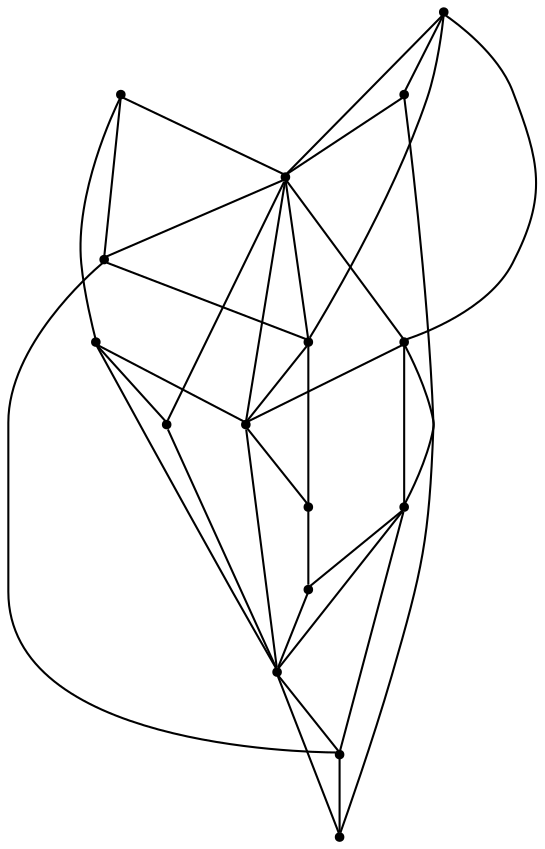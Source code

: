 graph {
  node [shape=point,comment="{\"directed\":false,\"doi\":\"10.4230/LIPIcs.GD.2024.16\",\"figure\":\"3 (3)\"}"]

  v0 [pos="1441.358442354467,596.4981332003144"]
  v1 [pos="1322.0252413564563,468.7645494886515"]
  v2 [pos="1396.609127938249,779.5256885911551"]
  v3 [pos="1231.8458830419597,538.2043039067748"]
  v4 [pos="1265.7493147238154,635.817491136784"]
  v5 [pos="1222.3515383263532,804.311676742408"]
  v6 [pos="1364.0620675562252,554.7077806827639"]
  v7 [pos="1343.7218401062564,673.3368836401947"]
  v8 [pos="1187.7722104435127,674.6928024966206"]
  v9 [pos="1109.7999394442859,736.3791628949698"]
  v10 [pos="1185.7401973259105,386.59635000144283"]
  v11 [pos="1119.969925977663,484.89010346230555"]
  v12 [pos="1107.087196844623,609.7653598688255"]
  v13 [pos="1025.045859642754,519.4611385986441"]
  v14 [pos="1024.370090633376,732.0750138325764"]
  v15 [pos="968.7699330101132,622.2575396058993"]

  v0 -- v1 [id="-1",pos="1441.358442354467,596.4981332003144 1322.0252413564563,468.7645494886515 1322.0252413564563,468.7645494886515 1322.0252413564563,468.7645494886515"]
  v15 -- v9 [id="-2",pos="968.7699330101132,622.2575396058993 1109.7999394442859,736.3791628949698 1109.7999394442859,736.3791628949698 1109.7999394442859,736.3791628949698"]
  v15 -- v11 [id="-3",pos="968.7699330101132,622.2575396058993 1119.969925977663,484.89010346230555 1119.969925977663,484.89010346230555 1119.969925977663,484.89010346230555"]
  v15 -- v12 [id="-4",pos="968.7699330101132,622.2575396058993 1107.087196844623,609.7653598688255 1107.087196844623,609.7653598688255 1107.087196844623,609.7653598688255"]
  v14 -- v12 [id="-5",pos="1024.370090633376,732.0750138325764 1107.087196844623,609.7653598688255 1107.087196844623,609.7653598688255 1107.087196844623,609.7653598688255"]
  v14 -- v5 [id="-6",pos="1024.370090633376,732.0750138325764 1222.3515383263532,804.311676742408 1222.3515383263532,804.311676742408 1222.3515383263532,804.311676742408"]
  v14 -- v8 [id="-7",pos="1024.370090633376,732.0750138325764 1187.7722104435127,674.6928024966206 1187.7722104435127,674.6928024966206 1187.7722104435127,674.6928024966206"]
  v14 -- v13 [id="-8",pos="1024.370090633376,732.0750138325764 1025.045859642754,519.4611385986441 1025.045859642754,519.4611385986441 1025.045859642754,519.4611385986441"]
  v13 -- v12 [id="-9",pos="1025.045859642754,519.4611385986441 1107.087196844623,609.7653598688255 1107.087196844623,609.7653598688255 1107.087196844623,609.7653598688255"]
  v13 -- v3 [id="-10",pos="1025.045859642754,519.4611385986441 1231.8458830419597,538.2043039067748 1231.8458830419597,538.2043039067748 1231.8458830419597,538.2043039067748"]
  v12 -- v5 [id="-13",pos="1107.087196844623,609.7653598688255 1222.3515383263532,804.311676742408 1222.3515383263532,804.311676742408 1222.3515383263532,804.311676742408"]
  v12 -- v10 [id="-14",pos="1107.087196844623,609.7653598688255 1185.7401973259105,386.59635000144283 1185.7401973259105,386.59635000144283 1185.7401973259105,386.59635000144283"]
  v12 -- v9 [id="-15",pos="1107.087196844623,609.7653598688255 1109.7999394442859,736.3791628949698 1109.7999394442859,736.3791628949698 1109.7999394442859,736.3791628949698"]
  v12 -- v4 [id="-18",pos="1107.087196844623,609.7653598688255 1265.7493147238154,635.817491136784 1265.7493147238154,635.817491136784 1265.7493147238154,635.817491136784"]
  v12 -- v8 [id="-19",pos="1107.087196844623,609.7653598688255 1187.7722104435127,674.6928024966206 1187.7722104435127,674.6928024966206 1187.7722104435127,674.6928024966206"]
  v9 -- v7 [id="-22",pos="1109.7999394442859,736.3791628949698 1343.7218401062564,673.3368836401947 1343.7218401062564,673.3368836401947 1343.7218401062564,673.3368836401947"]
  v9 -- v5 [id="-23",pos="1109.7999394442859,736.3791628949698 1222.3515383263532,804.311676742408 1222.3515383263532,804.311676742408 1222.3515383263532,804.311676742408"]
  v11 -- v4 [id="-25",pos="1119.969925977663,484.89010346230555 1265.7493147238154,635.817491136784 1265.7493147238154,635.817491136784 1265.7493147238154,635.817491136784"]
  v11 -- v10 [id="-26",pos="1119.969925977663,484.89010346230555 1185.7401973259105,386.59635000144283 1185.7401973259105,386.59635000144283 1185.7401973259105,386.59635000144283"]
  v11 -- v1 [id="-27",pos="1119.969925977663,484.89010346230555 1322.0252413564563,468.7645494886515 1322.0252413564563,468.7645494886515 1322.0252413564563,468.7645494886515"]
  v10 -- v1 [id="-30",pos="1185.7401973259105,386.59635000144283 1322.0252413564563,468.7645494886515 1322.0252413564563,468.7645494886515 1322.0252413564563,468.7645494886515"]
  v8 -- v3 [id="-31",pos="1187.7722104435127,674.6928024966206 1231.8458830419597,538.2043039067748 1231.8458830419597,538.2043039067748 1231.8458830419597,538.2043039067748"]
  v8 -- v4 [id="-33",pos="1187.7722104435127,674.6928024966206 1265.7493147238154,635.817491136784 1265.7493147238154,635.817491136784 1265.7493147238154,635.817491136784"]
  v8 -- v6 [id="-35",pos="1187.7722104435127,674.6928024966206 1364.0620675562252,554.7077806827639 1364.0620675562252,554.7077806827639 1364.0620675562252,554.7077806827639"]
  v5 -- v2 [id="-37",pos="1222.3515383263532,804.311676742408 1396.609127938249,779.5256885911551 1396.609127938249,779.5256885911551 1396.609127938249,779.5256885911551"]
  v5 -- v4 [id="-39",pos="1222.3515383263532,804.311676742408 1265.7493147238154,635.817491136784 1265.7493147238154,635.817491136784 1265.7493147238154,635.817491136784"]
  v3 -- v0 [id="-41",pos="1231.8458830419597,538.2043039067748 1441.358442354467,596.4981332003144 1441.358442354467,596.4981332003144 1441.358442354467,596.4981332003144"]
  v3 -- v7 [id="-43",pos="1231.8458830419597,538.2043039067748 1343.7218401062564,673.3368836401947 1343.7218401062564,673.3368836401947 1343.7218401062564,673.3368836401947"]
  v3 -- v1 [id="-45",pos="1231.8458830419597,538.2043039067748 1322.0252413564563,468.7645494886515 1322.0252413564563,468.7645494886515 1322.0252413564563,468.7645494886515"]
  v4 -- v2 [id="-48",pos="1265.7493147238154,635.817491136784 1396.609127938249,779.5256885911551 1396.609127938249,779.5256885911551 1396.609127938249,779.5256885911551"]
  v4 -- v1 [id="-50",pos="1265.7493147238154,635.817491136784 1322.0252413564563,468.7645494886515 1322.0252413564563,468.7645494886515 1322.0252413564563,468.7645494886515"]
  v1 -- v7 [id="-53",pos="1322.0252413564563,468.7645494886515 1343.7218401062564,673.3368836401947 1343.7218401062564,673.3368836401947 1343.7218401062564,673.3368836401947"]
  v1 -- v6 [id="-55",pos="1322.0252413564563,468.7645494886515 1364.0620675562252,554.7077806827639 1364.0620675562252,554.7077806827639 1364.0620675562252,554.7077806827639"]
  v7 -- v6 [id="-60",pos="1343.7218401062564,673.3368836401947 1364.0620675562252,554.7077806827639 1364.0620675562252,554.7077806827639 1364.0620675562252,554.7077806827639"]
  v2 -- v0 [id="-66",pos="1396.609127938249,779.5256885911551 1441.358442354467,596.4981332003144 1441.358442354467,596.4981332003144 1441.358442354467,596.4981332003144"]
}